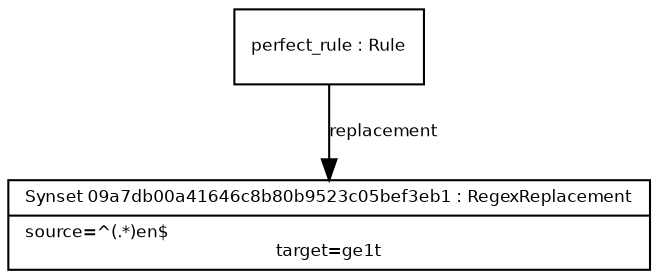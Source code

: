 digraph G {
  fontname = "Bitstream Vera Sans"
    fontsize = 8

    node [
      fontname = "Bitstream Vera Sans"
      fontsize = 8
      shape = "record"
    ]

    edge [
      fontname = "Bitstream Vera Sans"
      fontsize = 8
    ]
 
Synset09a7db00a41646c8b80b9523c05bef3eb1 [ label="{Synset 09a7db00a41646c8b80b9523c05bef3eb1 : RegexReplacement|source=^(.*)en$\ltarget=ge\1t}" ]
perfect_rule -> Synset09a7db00a41646c8b80b9523c05bef3eb1 [ label="replacement" ] 
perfect_rule [ label="{perfect_rule : Rule}" ]
}
